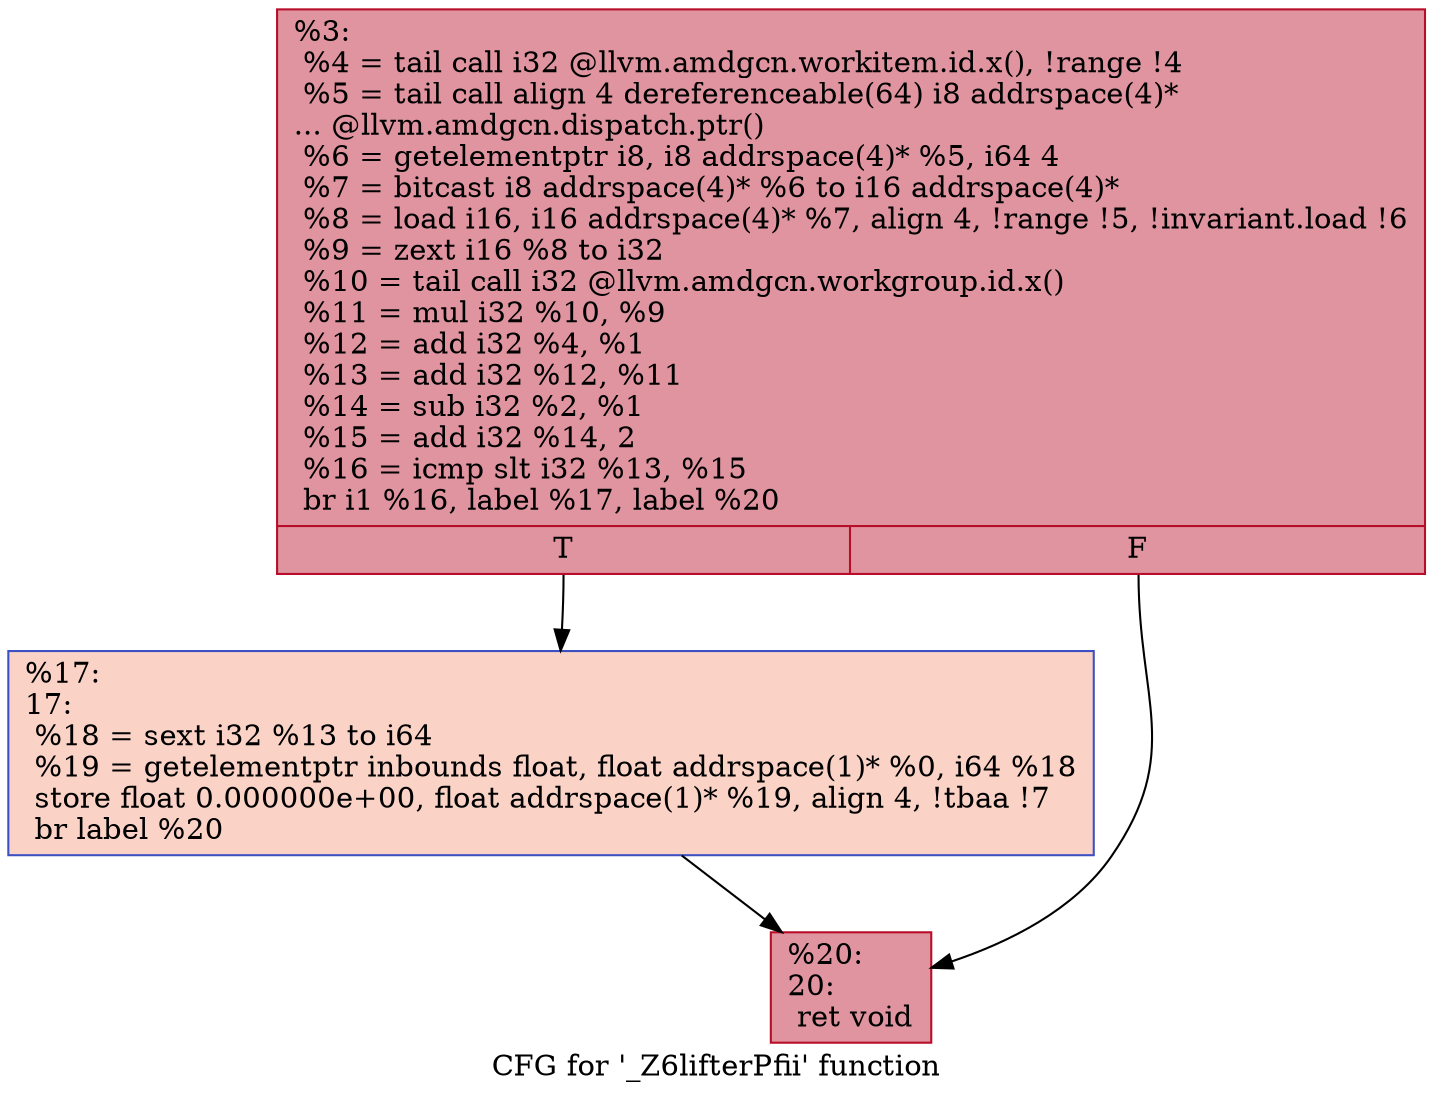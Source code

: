 digraph "CFG for '_Z6lifterPfii' function" {
	label="CFG for '_Z6lifterPfii' function";

	Node0x62a1ee0 [shape=record,color="#b70d28ff", style=filled, fillcolor="#b70d2870",label="{%3:\l  %4 = tail call i32 @llvm.amdgcn.workitem.id.x(), !range !4\l  %5 = tail call align 4 dereferenceable(64) i8 addrspace(4)*\l... @llvm.amdgcn.dispatch.ptr()\l  %6 = getelementptr i8, i8 addrspace(4)* %5, i64 4\l  %7 = bitcast i8 addrspace(4)* %6 to i16 addrspace(4)*\l  %8 = load i16, i16 addrspace(4)* %7, align 4, !range !5, !invariant.load !6\l  %9 = zext i16 %8 to i32\l  %10 = tail call i32 @llvm.amdgcn.workgroup.id.x()\l  %11 = mul i32 %10, %9\l  %12 = add i32 %4, %1\l  %13 = add i32 %12, %11\l  %14 = sub i32 %2, %1\l  %15 = add i32 %14, 2\l  %16 = icmp slt i32 %13, %15\l  br i1 %16, label %17, label %20\l|{<s0>T|<s1>F}}"];
	Node0x62a1ee0:s0 -> Node0x62a3980;
	Node0x62a1ee0:s1 -> Node0x62a4080;
	Node0x62a3980 [shape=record,color="#3d50c3ff", style=filled, fillcolor="#f59c7d70",label="{%17:\l17:                                               \l  %18 = sext i32 %13 to i64\l  %19 = getelementptr inbounds float, float addrspace(1)* %0, i64 %18\l  store float 0.000000e+00, float addrspace(1)* %19, align 4, !tbaa !7\l  br label %20\l}"];
	Node0x62a3980 -> Node0x62a4080;
	Node0x62a4080 [shape=record,color="#b70d28ff", style=filled, fillcolor="#b70d2870",label="{%20:\l20:                                               \l  ret void\l}"];
}
